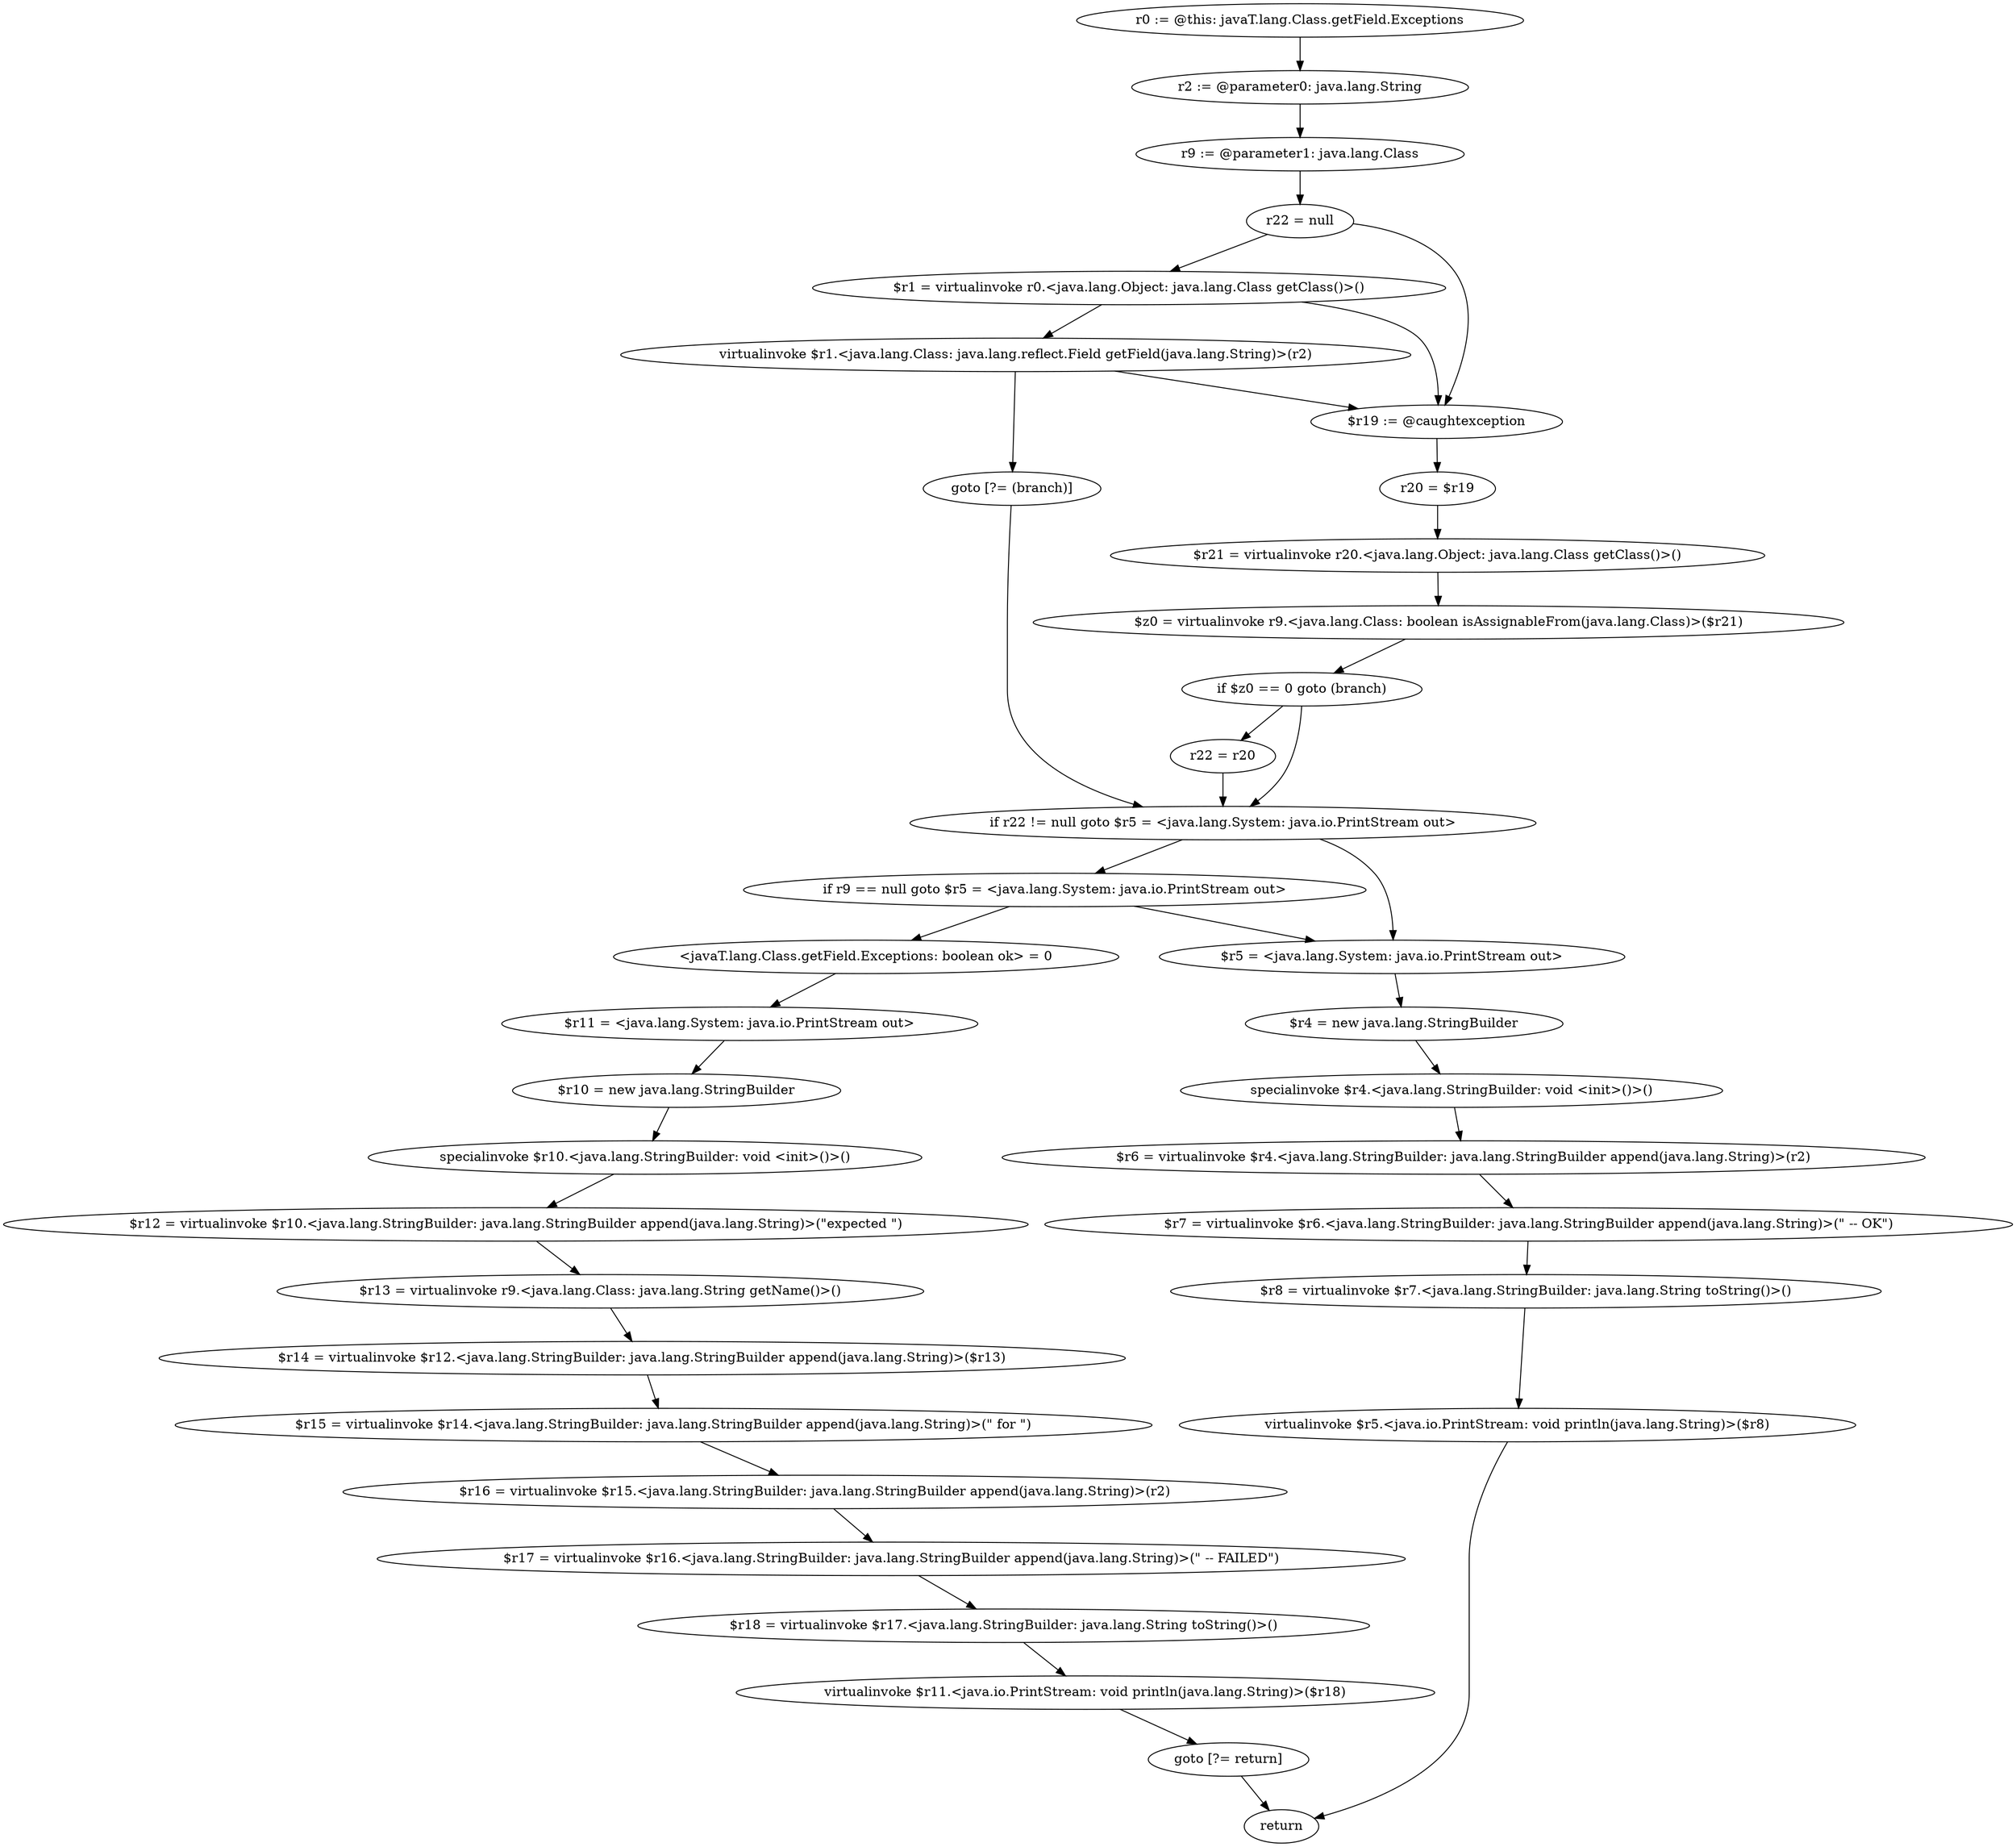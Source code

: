 digraph "unitGraph" {
    "r0 := @this: javaT.lang.Class.getField.Exceptions"
    "r2 := @parameter0: java.lang.String"
    "r9 := @parameter1: java.lang.Class"
    "r22 = null"
    "$r1 = virtualinvoke r0.<java.lang.Object: java.lang.Class getClass()>()"
    "virtualinvoke $r1.<java.lang.Class: java.lang.reflect.Field getField(java.lang.String)>(r2)"
    "goto [?= (branch)]"
    "$r19 := @caughtexception"
    "r20 = $r19"
    "$r21 = virtualinvoke r20.<java.lang.Object: java.lang.Class getClass()>()"
    "$z0 = virtualinvoke r9.<java.lang.Class: boolean isAssignableFrom(java.lang.Class)>($r21)"
    "if $z0 == 0 goto (branch)"
    "r22 = r20"
    "if r22 != null goto $r5 = <java.lang.System: java.io.PrintStream out>"
    "if r9 == null goto $r5 = <java.lang.System: java.io.PrintStream out>"
    "<javaT.lang.Class.getField.Exceptions: boolean ok> = 0"
    "$r11 = <java.lang.System: java.io.PrintStream out>"
    "$r10 = new java.lang.StringBuilder"
    "specialinvoke $r10.<java.lang.StringBuilder: void <init>()>()"
    "$r12 = virtualinvoke $r10.<java.lang.StringBuilder: java.lang.StringBuilder append(java.lang.String)>(\"expected \")"
    "$r13 = virtualinvoke r9.<java.lang.Class: java.lang.String getName()>()"
    "$r14 = virtualinvoke $r12.<java.lang.StringBuilder: java.lang.StringBuilder append(java.lang.String)>($r13)"
    "$r15 = virtualinvoke $r14.<java.lang.StringBuilder: java.lang.StringBuilder append(java.lang.String)>(\" for \")"
    "$r16 = virtualinvoke $r15.<java.lang.StringBuilder: java.lang.StringBuilder append(java.lang.String)>(r2)"
    "$r17 = virtualinvoke $r16.<java.lang.StringBuilder: java.lang.StringBuilder append(java.lang.String)>(\" -- FAILED\")"
    "$r18 = virtualinvoke $r17.<java.lang.StringBuilder: java.lang.String toString()>()"
    "virtualinvoke $r11.<java.io.PrintStream: void println(java.lang.String)>($r18)"
    "goto [?= return]"
    "$r5 = <java.lang.System: java.io.PrintStream out>"
    "$r4 = new java.lang.StringBuilder"
    "specialinvoke $r4.<java.lang.StringBuilder: void <init>()>()"
    "$r6 = virtualinvoke $r4.<java.lang.StringBuilder: java.lang.StringBuilder append(java.lang.String)>(r2)"
    "$r7 = virtualinvoke $r6.<java.lang.StringBuilder: java.lang.StringBuilder append(java.lang.String)>(\" -- OK\")"
    "$r8 = virtualinvoke $r7.<java.lang.StringBuilder: java.lang.String toString()>()"
    "virtualinvoke $r5.<java.io.PrintStream: void println(java.lang.String)>($r8)"
    "return"
    "r0 := @this: javaT.lang.Class.getField.Exceptions"->"r2 := @parameter0: java.lang.String";
    "r2 := @parameter0: java.lang.String"->"r9 := @parameter1: java.lang.Class";
    "r9 := @parameter1: java.lang.Class"->"r22 = null";
    "r22 = null"->"$r1 = virtualinvoke r0.<java.lang.Object: java.lang.Class getClass()>()";
    "r22 = null"->"$r19 := @caughtexception";
    "$r1 = virtualinvoke r0.<java.lang.Object: java.lang.Class getClass()>()"->"virtualinvoke $r1.<java.lang.Class: java.lang.reflect.Field getField(java.lang.String)>(r2)";
    "$r1 = virtualinvoke r0.<java.lang.Object: java.lang.Class getClass()>()"->"$r19 := @caughtexception";
    "virtualinvoke $r1.<java.lang.Class: java.lang.reflect.Field getField(java.lang.String)>(r2)"->"goto [?= (branch)]";
    "virtualinvoke $r1.<java.lang.Class: java.lang.reflect.Field getField(java.lang.String)>(r2)"->"$r19 := @caughtexception";
    "goto [?= (branch)]"->"if r22 != null goto $r5 = <java.lang.System: java.io.PrintStream out>";
    "$r19 := @caughtexception"->"r20 = $r19";
    "r20 = $r19"->"$r21 = virtualinvoke r20.<java.lang.Object: java.lang.Class getClass()>()";
    "$r21 = virtualinvoke r20.<java.lang.Object: java.lang.Class getClass()>()"->"$z0 = virtualinvoke r9.<java.lang.Class: boolean isAssignableFrom(java.lang.Class)>($r21)";
    "$z0 = virtualinvoke r9.<java.lang.Class: boolean isAssignableFrom(java.lang.Class)>($r21)"->"if $z0 == 0 goto (branch)";
    "if $z0 == 0 goto (branch)"->"r22 = r20";
    "if $z0 == 0 goto (branch)"->"if r22 != null goto $r5 = <java.lang.System: java.io.PrintStream out>";
    "r22 = r20"->"if r22 != null goto $r5 = <java.lang.System: java.io.PrintStream out>";
    "if r22 != null goto $r5 = <java.lang.System: java.io.PrintStream out>"->"if r9 == null goto $r5 = <java.lang.System: java.io.PrintStream out>";
    "if r22 != null goto $r5 = <java.lang.System: java.io.PrintStream out>"->"$r5 = <java.lang.System: java.io.PrintStream out>";
    "if r9 == null goto $r5 = <java.lang.System: java.io.PrintStream out>"->"<javaT.lang.Class.getField.Exceptions: boolean ok> = 0";
    "if r9 == null goto $r5 = <java.lang.System: java.io.PrintStream out>"->"$r5 = <java.lang.System: java.io.PrintStream out>";
    "<javaT.lang.Class.getField.Exceptions: boolean ok> = 0"->"$r11 = <java.lang.System: java.io.PrintStream out>";
    "$r11 = <java.lang.System: java.io.PrintStream out>"->"$r10 = new java.lang.StringBuilder";
    "$r10 = new java.lang.StringBuilder"->"specialinvoke $r10.<java.lang.StringBuilder: void <init>()>()";
    "specialinvoke $r10.<java.lang.StringBuilder: void <init>()>()"->"$r12 = virtualinvoke $r10.<java.lang.StringBuilder: java.lang.StringBuilder append(java.lang.String)>(\"expected \")";
    "$r12 = virtualinvoke $r10.<java.lang.StringBuilder: java.lang.StringBuilder append(java.lang.String)>(\"expected \")"->"$r13 = virtualinvoke r9.<java.lang.Class: java.lang.String getName()>()";
    "$r13 = virtualinvoke r9.<java.lang.Class: java.lang.String getName()>()"->"$r14 = virtualinvoke $r12.<java.lang.StringBuilder: java.lang.StringBuilder append(java.lang.String)>($r13)";
    "$r14 = virtualinvoke $r12.<java.lang.StringBuilder: java.lang.StringBuilder append(java.lang.String)>($r13)"->"$r15 = virtualinvoke $r14.<java.lang.StringBuilder: java.lang.StringBuilder append(java.lang.String)>(\" for \")";
    "$r15 = virtualinvoke $r14.<java.lang.StringBuilder: java.lang.StringBuilder append(java.lang.String)>(\" for \")"->"$r16 = virtualinvoke $r15.<java.lang.StringBuilder: java.lang.StringBuilder append(java.lang.String)>(r2)";
    "$r16 = virtualinvoke $r15.<java.lang.StringBuilder: java.lang.StringBuilder append(java.lang.String)>(r2)"->"$r17 = virtualinvoke $r16.<java.lang.StringBuilder: java.lang.StringBuilder append(java.lang.String)>(\" -- FAILED\")";
    "$r17 = virtualinvoke $r16.<java.lang.StringBuilder: java.lang.StringBuilder append(java.lang.String)>(\" -- FAILED\")"->"$r18 = virtualinvoke $r17.<java.lang.StringBuilder: java.lang.String toString()>()";
    "$r18 = virtualinvoke $r17.<java.lang.StringBuilder: java.lang.String toString()>()"->"virtualinvoke $r11.<java.io.PrintStream: void println(java.lang.String)>($r18)";
    "virtualinvoke $r11.<java.io.PrintStream: void println(java.lang.String)>($r18)"->"goto [?= return]";
    "goto [?= return]"->"return";
    "$r5 = <java.lang.System: java.io.PrintStream out>"->"$r4 = new java.lang.StringBuilder";
    "$r4 = new java.lang.StringBuilder"->"specialinvoke $r4.<java.lang.StringBuilder: void <init>()>()";
    "specialinvoke $r4.<java.lang.StringBuilder: void <init>()>()"->"$r6 = virtualinvoke $r4.<java.lang.StringBuilder: java.lang.StringBuilder append(java.lang.String)>(r2)";
    "$r6 = virtualinvoke $r4.<java.lang.StringBuilder: java.lang.StringBuilder append(java.lang.String)>(r2)"->"$r7 = virtualinvoke $r6.<java.lang.StringBuilder: java.lang.StringBuilder append(java.lang.String)>(\" -- OK\")";
    "$r7 = virtualinvoke $r6.<java.lang.StringBuilder: java.lang.StringBuilder append(java.lang.String)>(\" -- OK\")"->"$r8 = virtualinvoke $r7.<java.lang.StringBuilder: java.lang.String toString()>()";
    "$r8 = virtualinvoke $r7.<java.lang.StringBuilder: java.lang.String toString()>()"->"virtualinvoke $r5.<java.io.PrintStream: void println(java.lang.String)>($r8)";
    "virtualinvoke $r5.<java.io.PrintStream: void println(java.lang.String)>($r8)"->"return";
}
